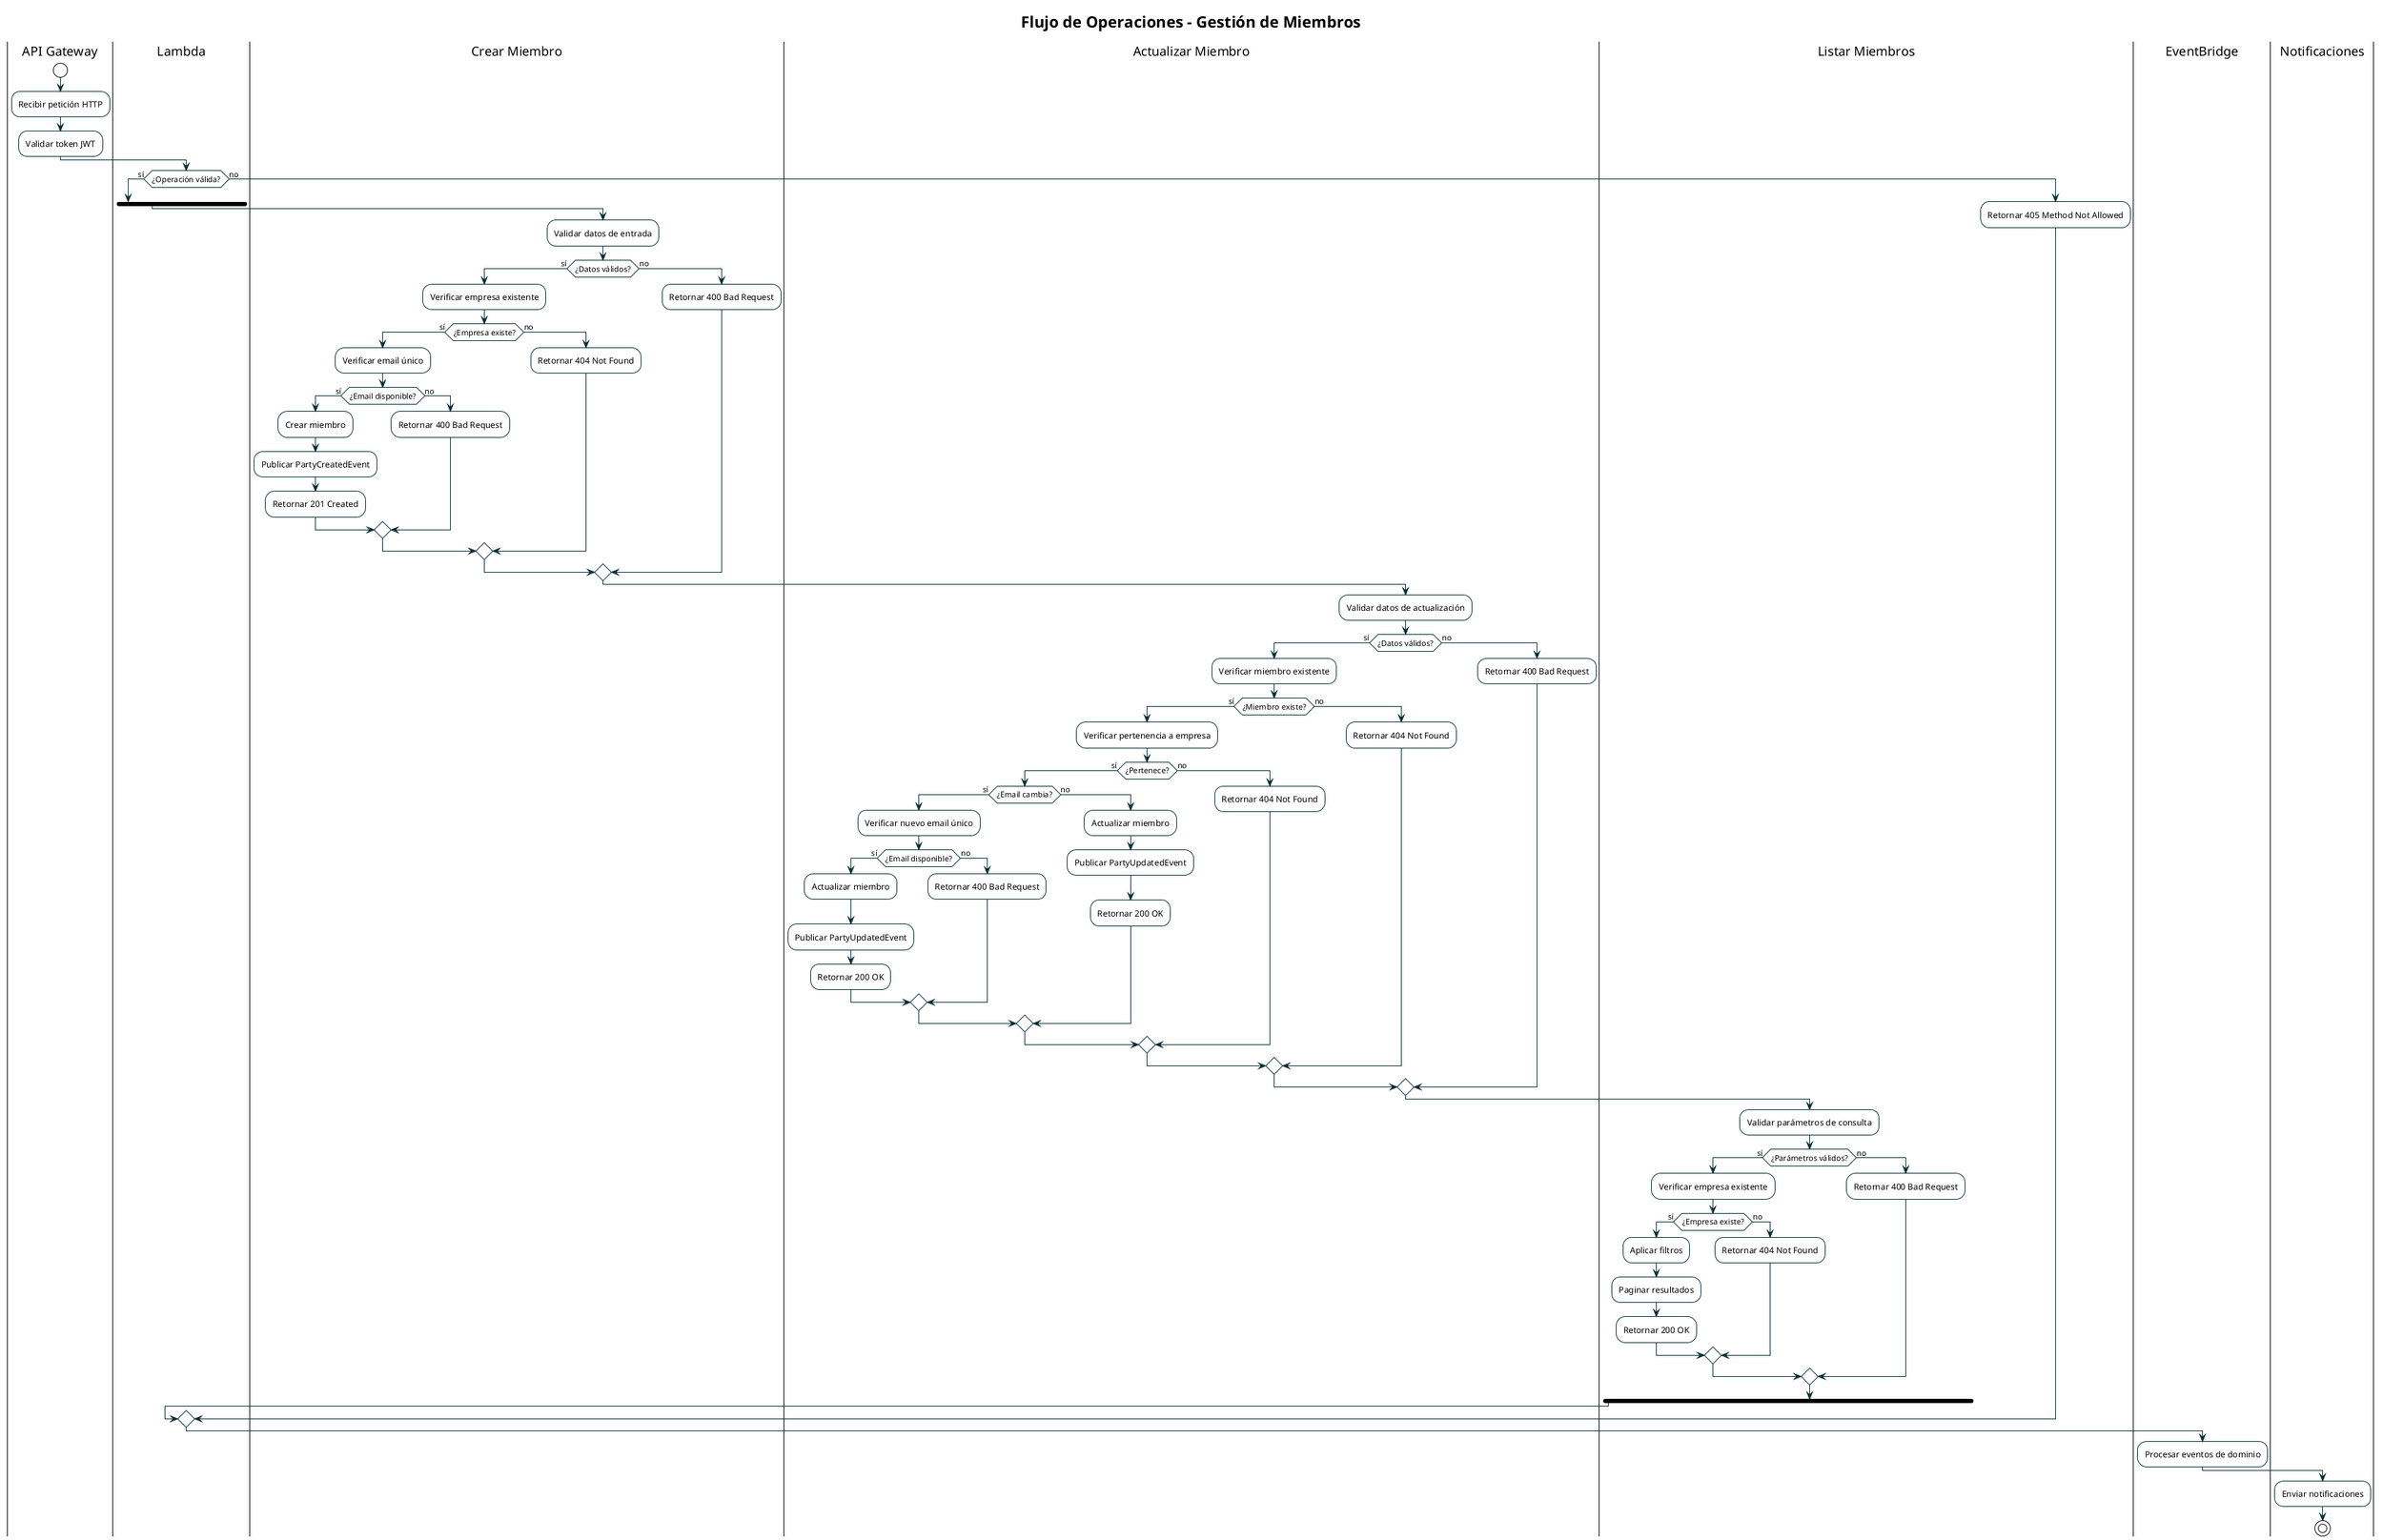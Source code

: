@startuml Flujo de Operaciones - Miembros
!theme plain
skinparam backgroundColor white
skinparam ArrowColor #062c33
skinparam ActivityBorderColor #062c33
skinparam ActivityBackgroundColor #ffffff

title Flujo de Operaciones - Gestión de Miembros

|API Gateway|
start
:Recibir petición HTTP;
:Validar token JWT;

|Lambda|
if (¿Operación válida?) then (sí)
  fork
    |Crear Miembro|
    :Validar datos de entrada;
    if (¿Datos válidos?) then (sí)
      :Verificar empresa existente;
      if (¿Empresa existe?) then (sí)
        :Verificar email único;
        if (¿Email disponible?) then (sí)
          :Crear miembro;
          :Publicar PartyCreatedEvent;
          :Retornar 201 Created;
        else (no)
          :Retornar 400 Bad Request;
        endif
      else (no)
        :Retornar 404 Not Found;
      endif
    else (no)
      :Retornar 400 Bad Request;
    endif
    
    |Actualizar Miembro|
    :Validar datos de actualización;
    if (¿Datos válidos?) then (sí)
      :Verificar miembro existente;
      if (¿Miembro existe?) then (sí)
        :Verificar pertenencia a empresa;
        if (¿Pertenece?) then (sí)
          if (¿Email cambia?) then (sí)
            :Verificar nuevo email único;
            if (¿Email disponible?) then (sí)
              :Actualizar miembro;
              :Publicar PartyUpdatedEvent;
              :Retornar 200 OK;
            else (no)
              :Retornar 400 Bad Request;
            endif
          else (no)
            :Actualizar miembro;
            :Publicar PartyUpdatedEvent;
            :Retornar 200 OK;
          endif
        else (no)
          :Retornar 404 Not Found;
        endif
      else (no)
        :Retornar 404 Not Found;
      endif
    else (no)
      :Retornar 400 Bad Request;
    endif

    |Listar Miembros|
    :Validar parámetros de consulta;
    if (¿Parámetros válidos?) then (sí)
      :Verificar empresa existente;
      if (¿Empresa existe?) then (sí)
        :Aplicar filtros;
        :Paginar resultados;
        :Retornar 200 OK;
      else (no)
        :Retornar 404 Not Found;
      endif
    else (no)
      :Retornar 400 Bad Request;
    endif
  end fork
else (no)
  :Retornar 405 Method Not Allowed;
endif

|EventBridge|
:Procesar eventos de dominio;

|Notificaciones|
:Enviar notificaciones;

stop

@enduml

